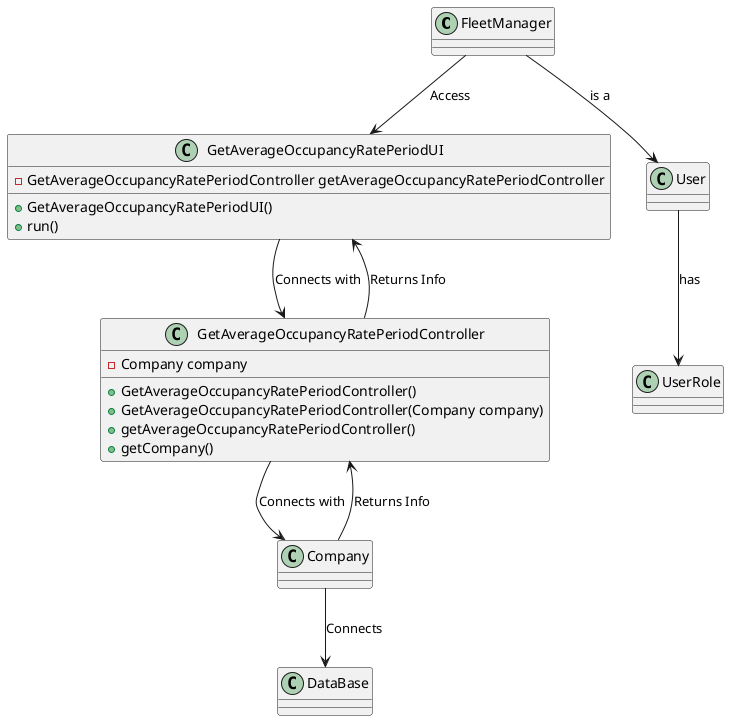 @startuml

class FleetManager{

}

class User{

}

class UserRole{

}

class Company{

}

class GetAverageOccupancyRatePeriodUI{
    -GetAverageOccupancyRatePeriodController getAverageOccupancyRatePeriodController
    +GetAverageOccupancyRatePeriodUI()
    +run()
}

class GetAverageOccupancyRatePeriodController{
    -Company company
    +GetAverageOccupancyRatePeriodController()
    +GetAverageOccupancyRatePeriodController(Company company)
    +getAverageOccupancyRatePeriodController()
    +getCompany()
}

FleetManager --> GetAverageOccupancyRatePeriodUI : Access
GetAverageOccupancyRatePeriodUI -down-> GetAverageOccupancyRatePeriodController : Connects with
FleetManager --> User : is a
User --> UserRole : has
GetAverageOccupancyRatePeriodController -up-> GetAverageOccupancyRatePeriodUI : Returns Info
GetAverageOccupancyRatePeriodController --> Company : Connects with
Company --> GetAverageOccupancyRatePeriodController : Returns Info
Company --> DataBase : Connects

@enduml